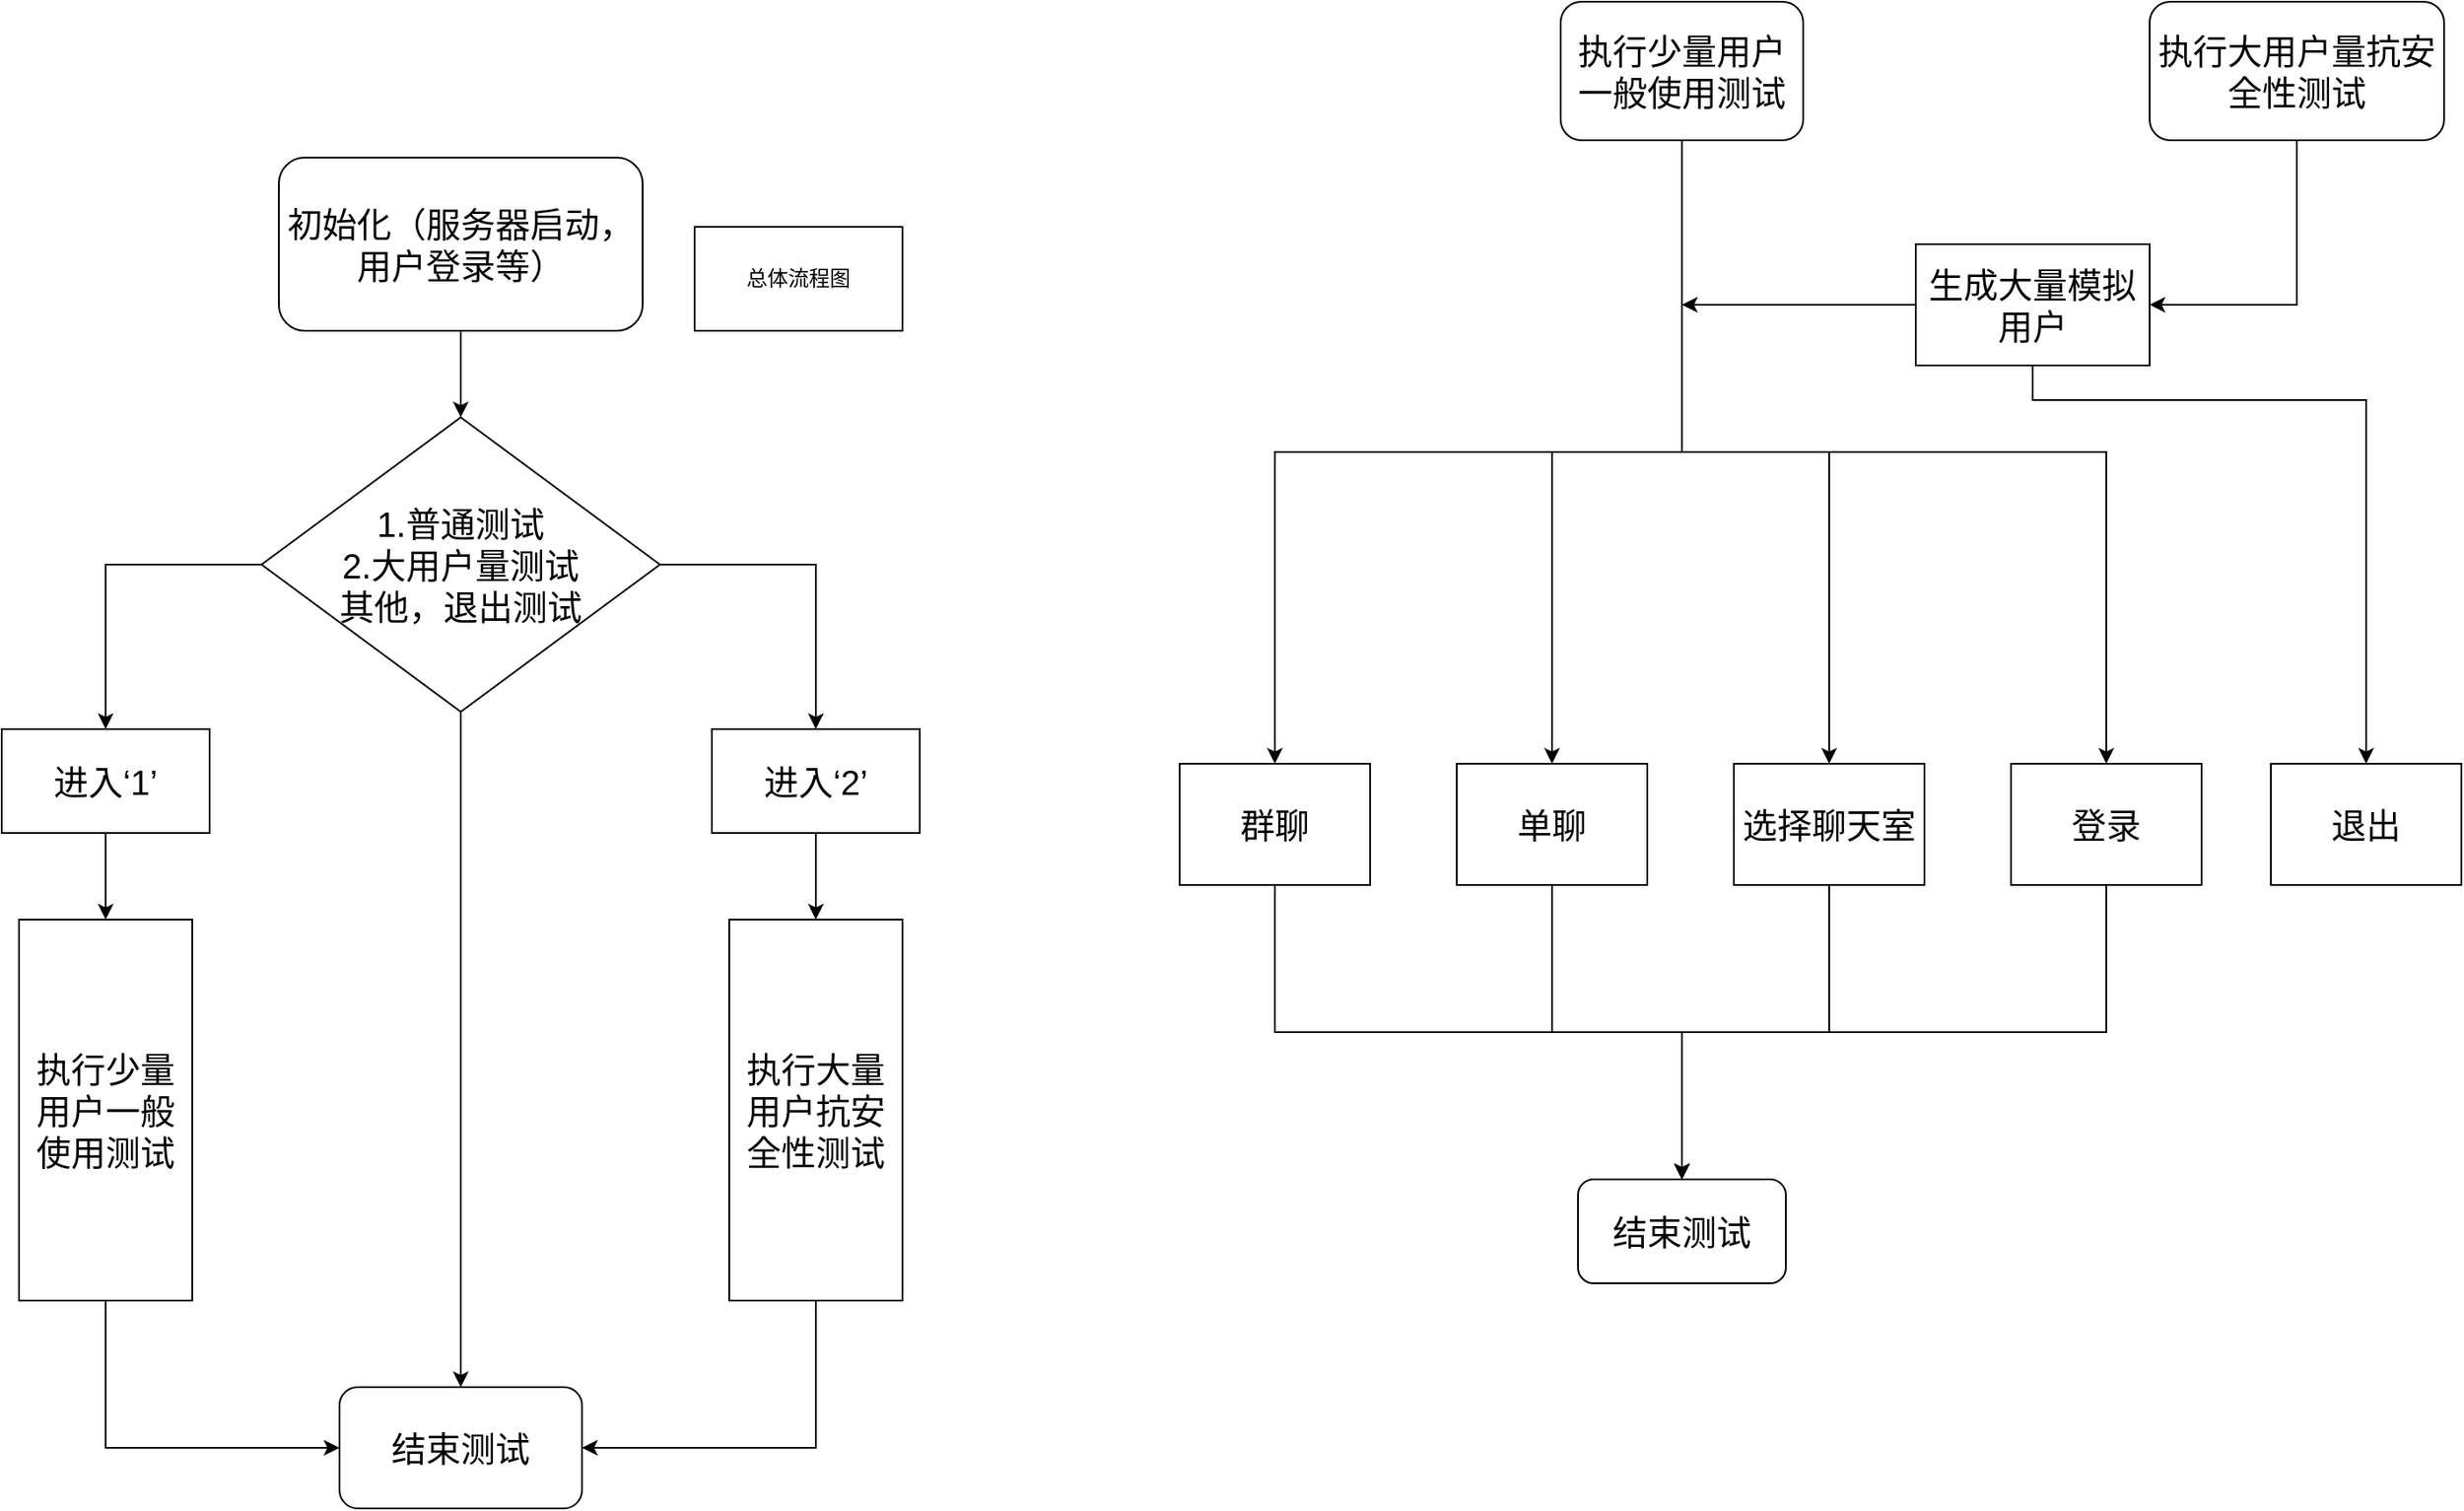 <mxfile version="22.1.8" type="github">
  <diagram id="R2lEEEUBdFMjLlhIrx00" name="Page-1">
    <mxGraphModel dx="1097" dy="572" grid="1" gridSize="10" guides="1" tooltips="1" connect="1" arrows="1" fold="1" page="1" pageScale="1" pageWidth="850" pageHeight="1100" math="0" shadow="0" extFonts="Permanent Marker^https://fonts.googleapis.com/css?family=Permanent+Marker">
      <root>
        <mxCell id="0" />
        <mxCell id="1" parent="0" />
        <mxCell id="DDyuou-iMdk4PMovxVfH-10" style="edgeStyle=orthogonalEdgeStyle;rounded=0;orthogonalLoop=1;jettySize=auto;html=1;entryX=0.5;entryY=0;entryDx=0;entryDy=0;" parent="1" source="DDyuou-iMdk4PMovxVfH-2" target="DDyuou-iMdk4PMovxVfH-8" edge="1">
          <mxGeometry relative="1" as="geometry" />
        </mxCell>
        <mxCell id="DDyuou-iMdk4PMovxVfH-11" style="edgeStyle=orthogonalEdgeStyle;rounded=0;orthogonalLoop=1;jettySize=auto;html=1;exitX=1;exitY=0.5;exitDx=0;exitDy=0;exitPerimeter=0;entryX=0.5;entryY=0;entryDx=0;entryDy=0;" parent="1" source="DDyuou-iMdk4PMovxVfH-2" target="DDyuou-iMdk4PMovxVfH-9" edge="1">
          <mxGeometry relative="1" as="geometry" />
        </mxCell>
        <mxCell id="DDyuou-iMdk4PMovxVfH-17" style="edgeStyle=orthogonalEdgeStyle;rounded=0;orthogonalLoop=1;jettySize=auto;html=1;entryX=0.5;entryY=0;entryDx=0;entryDy=0;" parent="1" source="DDyuou-iMdk4PMovxVfH-2" target="DDyuou-iMdk4PMovxVfH-16" edge="1">
          <mxGeometry relative="1" as="geometry" />
        </mxCell>
        <mxCell id="DDyuou-iMdk4PMovxVfH-2" value="&lt;font style=&quot;font-size: 20px;&quot;&gt;1.普通测试&lt;br&gt;2.大用户量测试&lt;br&gt;其他，退出测试&lt;br&gt;&lt;/font&gt;" style="strokeWidth=1;html=1;shape=mxgraph.flowchart.decision;whiteSpace=wrap;" parent="1" vertex="1">
          <mxGeometry x="310" y="400" width="230" height="170" as="geometry" />
        </mxCell>
        <mxCell id="DDyuou-iMdk4PMovxVfH-6" style="edgeStyle=orthogonalEdgeStyle;rounded=0;orthogonalLoop=1;jettySize=auto;html=1;exitX=0.5;exitY=1;exitDx=0;exitDy=0;entryX=0.5;entryY=0;entryDx=0;entryDy=0;entryPerimeter=0;" parent="1" source="DDyuou-iMdk4PMovxVfH-5" target="DDyuou-iMdk4PMovxVfH-2" edge="1">
          <mxGeometry relative="1" as="geometry" />
        </mxCell>
        <mxCell id="DDyuou-iMdk4PMovxVfH-5" value="&lt;font style=&quot;font-size: 20px;&quot;&gt;初始化（服务器启动，用户登录等）&lt;/font&gt;" style="rounded=1;whiteSpace=wrap;html=1;" parent="1" vertex="1">
          <mxGeometry x="320" y="250" width="210" height="100" as="geometry" />
        </mxCell>
        <mxCell id="DDyuou-iMdk4PMovxVfH-13" style="edgeStyle=orthogonalEdgeStyle;rounded=0;orthogonalLoop=1;jettySize=auto;html=1;entryX=0.5;entryY=0;entryDx=0;entryDy=0;" parent="1" source="DDyuou-iMdk4PMovxVfH-8" target="DDyuou-iMdk4PMovxVfH-12" edge="1">
          <mxGeometry relative="1" as="geometry" />
        </mxCell>
        <mxCell id="DDyuou-iMdk4PMovxVfH-8" value="&lt;font style=&quot;font-size: 20px;&quot;&gt;进入‘1’&lt;/font&gt;" style="rounded=0;whiteSpace=wrap;html=1;" parent="1" vertex="1">
          <mxGeometry x="160" y="580" width="120" height="60" as="geometry" />
        </mxCell>
        <mxCell id="DDyuou-iMdk4PMovxVfH-15" style="edgeStyle=orthogonalEdgeStyle;rounded=0;orthogonalLoop=1;jettySize=auto;html=1;entryX=0.5;entryY=0;entryDx=0;entryDy=0;" parent="1" source="DDyuou-iMdk4PMovxVfH-9" target="DDyuou-iMdk4PMovxVfH-14" edge="1">
          <mxGeometry relative="1" as="geometry" />
        </mxCell>
        <mxCell id="DDyuou-iMdk4PMovxVfH-9" value="&lt;font style=&quot;font-size: 20px;&quot;&gt;进入‘2’&lt;/font&gt;" style="rounded=0;whiteSpace=wrap;html=1;" parent="1" vertex="1">
          <mxGeometry x="570" y="580" width="120" height="60" as="geometry" />
        </mxCell>
        <mxCell id="DDyuou-iMdk4PMovxVfH-18" style="edgeStyle=orthogonalEdgeStyle;rounded=0;orthogonalLoop=1;jettySize=auto;html=1;entryX=0;entryY=0.5;entryDx=0;entryDy=0;exitX=0.5;exitY=1;exitDx=0;exitDy=0;" parent="1" source="DDyuou-iMdk4PMovxVfH-12" target="DDyuou-iMdk4PMovxVfH-16" edge="1">
          <mxGeometry relative="1" as="geometry" />
        </mxCell>
        <mxCell id="DDyuou-iMdk4PMovxVfH-12" value="&lt;font style=&quot;font-size: 20px;&quot;&gt;执行少量用户一般使用测试&lt;/font&gt;" style="rounded=0;whiteSpace=wrap;html=1;" parent="1" vertex="1">
          <mxGeometry x="170" y="690" width="100" height="220" as="geometry" />
        </mxCell>
        <mxCell id="DDyuou-iMdk4PMovxVfH-19" style="edgeStyle=orthogonalEdgeStyle;rounded=0;orthogonalLoop=1;jettySize=auto;html=1;entryX=1;entryY=0.5;entryDx=0;entryDy=0;exitX=0.5;exitY=1;exitDx=0;exitDy=0;" parent="1" source="DDyuou-iMdk4PMovxVfH-14" target="DDyuou-iMdk4PMovxVfH-16" edge="1">
          <mxGeometry relative="1" as="geometry" />
        </mxCell>
        <mxCell id="DDyuou-iMdk4PMovxVfH-14" value="&lt;font style=&quot;font-size: 20px;&quot;&gt;执行大量用户抗安全性测试&lt;/font&gt;" style="rounded=0;whiteSpace=wrap;html=1;" parent="1" vertex="1">
          <mxGeometry x="580" y="690" width="100" height="220" as="geometry" />
        </mxCell>
        <mxCell id="DDyuou-iMdk4PMovxVfH-16" value="&lt;font style=&quot;font-size: 20px;&quot;&gt;结束&lt;font style=&quot;font-size: 20px;&quot;&gt;测试&lt;/font&gt;&lt;/font&gt;" style="rounded=1;whiteSpace=wrap;html=1;" parent="1" vertex="1">
          <mxGeometry x="355" y="960" width="140" height="70" as="geometry" />
        </mxCell>
        <mxCell id="DDyuou-iMdk4PMovxVfH-21" value="总体流程图" style="rounded=0;whiteSpace=wrap;html=1;" parent="1" vertex="1">
          <mxGeometry x="560" y="290" width="120" height="60" as="geometry" />
        </mxCell>
        <mxCell id="3C192OkVia84JhRyrZym-6" style="edgeStyle=orthogonalEdgeStyle;rounded=0;orthogonalLoop=1;jettySize=auto;html=1;entryX=0.5;entryY=0;entryDx=0;entryDy=0;" parent="1" source="DDyuou-iMdk4PMovxVfH-22" target="3C192OkVia84JhRyrZym-3" edge="1">
          <mxGeometry relative="1" as="geometry">
            <Array as="points">
              <mxPoint x="1130" y="420" />
              <mxPoint x="1055" y="420" />
            </Array>
          </mxGeometry>
        </mxCell>
        <mxCell id="3C192OkVia84JhRyrZym-7" style="edgeStyle=orthogonalEdgeStyle;rounded=0;orthogonalLoop=1;jettySize=auto;html=1;" parent="1" source="DDyuou-iMdk4PMovxVfH-22" target="3C192OkVia84JhRyrZym-4" edge="1">
          <mxGeometry relative="1" as="geometry" />
        </mxCell>
        <mxCell id="3C192OkVia84JhRyrZym-9" style="edgeStyle=orthogonalEdgeStyle;rounded=0;orthogonalLoop=1;jettySize=auto;html=1;entryX=0.5;entryY=0;entryDx=0;entryDy=0;exitX=0.5;exitY=1;exitDx=0;exitDy=0;" parent="1" source="DDyuou-iMdk4PMovxVfH-22" target="3C192OkVia84JhRyrZym-2" edge="1">
          <mxGeometry relative="1" as="geometry" />
        </mxCell>
        <mxCell id="3C192OkVia84JhRyrZym-10" style="edgeStyle=orthogonalEdgeStyle;rounded=0;orthogonalLoop=1;jettySize=auto;html=1;entryX=0.5;entryY=0;entryDx=0;entryDy=0;exitX=0.5;exitY=1;exitDx=0;exitDy=0;" parent="1" source="DDyuou-iMdk4PMovxVfH-22" target="3C192OkVia84JhRyrZym-5" edge="1">
          <mxGeometry relative="1" as="geometry" />
        </mxCell>
        <mxCell id="DDyuou-iMdk4PMovxVfH-22" value="&lt;font style=&quot;font-size: 20px;&quot;&gt;执行少量用户一般使用测试&lt;/font&gt;" style="rounded=1;whiteSpace=wrap;html=1;" parent="1" vertex="1">
          <mxGeometry x="1060" y="160" width="140" height="80" as="geometry" />
        </mxCell>
        <mxCell id="3C192OkVia84JhRyrZym-12" style="edgeStyle=orthogonalEdgeStyle;rounded=0;orthogonalLoop=1;jettySize=auto;html=1;entryX=1;entryY=0.5;entryDx=0;entryDy=0;" parent="1" source="DDyuou-iMdk4PMovxVfH-23" target="3C192OkVia84JhRyrZym-11" edge="1">
          <mxGeometry relative="1" as="geometry" />
        </mxCell>
        <mxCell id="DDyuou-iMdk4PMovxVfH-23" value="&lt;font style=&quot;font-size: 20px;&quot;&gt;执行大用户量抗安全性测试&lt;/font&gt;" style="rounded=1;whiteSpace=wrap;html=1;" parent="1" vertex="1">
          <mxGeometry x="1400" y="160" width="170" height="80" as="geometry" />
        </mxCell>
        <mxCell id="3C192OkVia84JhRyrZym-15" style="edgeStyle=orthogonalEdgeStyle;rounded=0;orthogonalLoop=1;jettySize=auto;html=1;entryX=0.5;entryY=0;entryDx=0;entryDy=0;exitX=0.5;exitY=1;exitDx=0;exitDy=0;" parent="1" source="3C192OkVia84JhRyrZym-2" target="3C192OkVia84JhRyrZym-14" edge="1">
          <mxGeometry relative="1" as="geometry" />
        </mxCell>
        <mxCell id="3C192OkVia84JhRyrZym-2" value="&lt;font style=&quot;font-size: 20px;&quot;&gt;群聊&lt;/font&gt;" style="rounded=0;whiteSpace=wrap;html=1;" parent="1" vertex="1">
          <mxGeometry x="840" y="600" width="110" height="70" as="geometry" />
        </mxCell>
        <mxCell id="3C192OkVia84JhRyrZym-16" style="edgeStyle=orthogonalEdgeStyle;rounded=0;orthogonalLoop=1;jettySize=auto;html=1;entryX=0.5;entryY=0;entryDx=0;entryDy=0;" parent="1" source="3C192OkVia84JhRyrZym-3" target="3C192OkVia84JhRyrZym-14" edge="1">
          <mxGeometry relative="1" as="geometry" />
        </mxCell>
        <mxCell id="3C192OkVia84JhRyrZym-3" value="&lt;span style=&quot;font-size: 20px;&quot;&gt;单聊&lt;/span&gt;" style="rounded=0;whiteSpace=wrap;html=1;" parent="1" vertex="1">
          <mxGeometry x="1000" y="600" width="110" height="70" as="geometry" />
        </mxCell>
        <mxCell id="3C192OkVia84JhRyrZym-17" style="edgeStyle=orthogonalEdgeStyle;rounded=0;orthogonalLoop=1;jettySize=auto;html=1;entryX=0.5;entryY=0;entryDx=0;entryDy=0;" parent="1" source="3C192OkVia84JhRyrZym-4" target="3C192OkVia84JhRyrZym-14" edge="1">
          <mxGeometry relative="1" as="geometry" />
        </mxCell>
        <mxCell id="3C192OkVia84JhRyrZym-4" value="&lt;span style=&quot;font-size: 20px;&quot;&gt;选择聊天室&lt;/span&gt;" style="rounded=0;whiteSpace=wrap;html=1;" parent="1" vertex="1">
          <mxGeometry x="1160" y="600" width="110" height="70" as="geometry" />
        </mxCell>
        <mxCell id="3C192OkVia84JhRyrZym-18" style="edgeStyle=orthogonalEdgeStyle;rounded=0;orthogonalLoop=1;jettySize=auto;html=1;entryX=0.5;entryY=0;entryDx=0;entryDy=0;exitX=0.5;exitY=1;exitDx=0;exitDy=0;" parent="1" source="3C192OkVia84JhRyrZym-5" target="3C192OkVia84JhRyrZym-14" edge="1">
          <mxGeometry relative="1" as="geometry" />
        </mxCell>
        <mxCell id="3C192OkVia84JhRyrZym-5" value="&lt;span style=&quot;font-size: 20px;&quot;&gt;登录&lt;/span&gt;" style="rounded=0;whiteSpace=wrap;html=1;" parent="1" vertex="1">
          <mxGeometry x="1320" y="600" width="110" height="70" as="geometry" />
        </mxCell>
        <mxCell id="3C192OkVia84JhRyrZym-13" style="edgeStyle=orthogonalEdgeStyle;rounded=0;orthogonalLoop=1;jettySize=auto;html=1;" parent="1" source="3C192OkVia84JhRyrZym-11" edge="1">
          <mxGeometry relative="1" as="geometry">
            <mxPoint x="1130" y="335" as="targetPoint" />
          </mxGeometry>
        </mxCell>
        <mxCell id="DiUEei2Plksr3eaDnP1G-3" style="edgeStyle=orthogonalEdgeStyle;rounded=0;orthogonalLoop=1;jettySize=auto;html=1;entryX=0.5;entryY=0;entryDx=0;entryDy=0;exitX=0.5;exitY=1;exitDx=0;exitDy=0;" edge="1" parent="1" source="3C192OkVia84JhRyrZym-11" target="DiUEei2Plksr3eaDnP1G-1">
          <mxGeometry relative="1" as="geometry">
            <Array as="points">
              <mxPoint x="1332" y="390" />
              <mxPoint x="1525" y="390" />
            </Array>
          </mxGeometry>
        </mxCell>
        <mxCell id="3C192OkVia84JhRyrZym-11" value="&lt;font style=&quot;font-size: 20px;&quot;&gt;生成大量模拟用户&lt;/font&gt;" style="rounded=0;whiteSpace=wrap;html=1;" parent="1" vertex="1">
          <mxGeometry x="1265" y="300" width="135" height="70" as="geometry" />
        </mxCell>
        <mxCell id="3C192OkVia84JhRyrZym-14" value="&lt;font style=&quot;font-size: 20px;&quot;&gt;结束测试&lt;/font&gt;" style="rounded=1;whiteSpace=wrap;html=1;" parent="1" vertex="1">
          <mxGeometry x="1070" y="840" width="120" height="60" as="geometry" />
        </mxCell>
        <mxCell id="DiUEei2Plksr3eaDnP1G-1" value="&lt;span style=&quot;font-size: 20px;&quot;&gt;退出&lt;/span&gt;" style="rounded=0;whiteSpace=wrap;html=1;" vertex="1" parent="1">
          <mxGeometry x="1470" y="600" width="110" height="70" as="geometry" />
        </mxCell>
      </root>
    </mxGraphModel>
  </diagram>
</mxfile>
